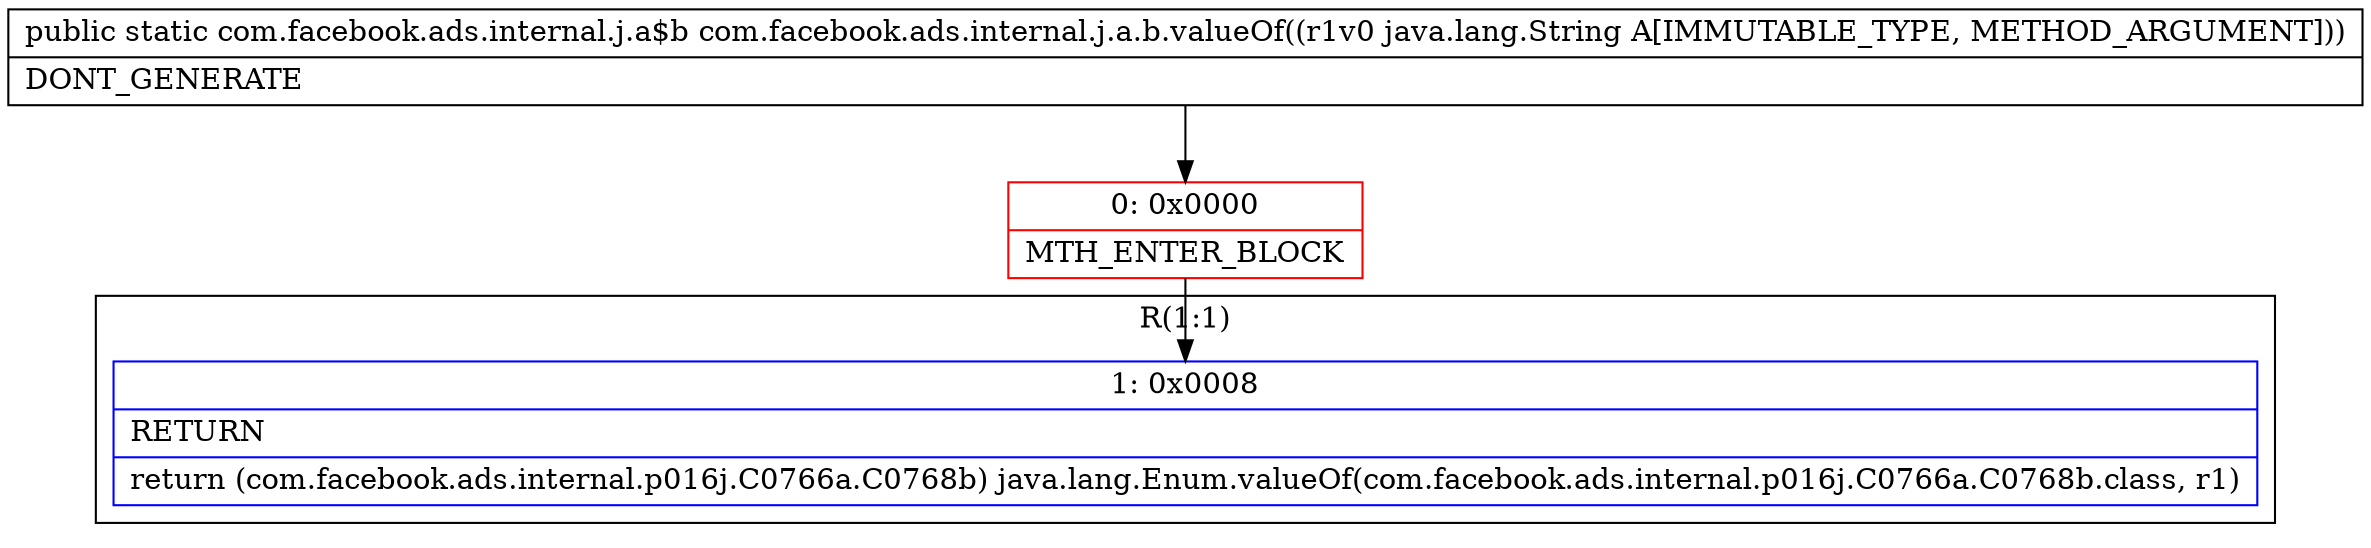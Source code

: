 digraph "CFG forcom.facebook.ads.internal.j.a.b.valueOf(Ljava\/lang\/String;)Lcom\/facebook\/ads\/internal\/j\/a$b;" {
subgraph cluster_Region_1223056538 {
label = "R(1:1)";
node [shape=record,color=blue];
Node_1 [shape=record,label="{1\:\ 0x0008|RETURN\l|return (com.facebook.ads.internal.p016j.C0766a.C0768b) java.lang.Enum.valueOf(com.facebook.ads.internal.p016j.C0766a.C0768b.class, r1)\l}"];
}
Node_0 [shape=record,color=red,label="{0\:\ 0x0000|MTH_ENTER_BLOCK\l}"];
MethodNode[shape=record,label="{public static com.facebook.ads.internal.j.a$b com.facebook.ads.internal.j.a.b.valueOf((r1v0 java.lang.String A[IMMUTABLE_TYPE, METHOD_ARGUMENT]))  | DONT_GENERATE\l}"];
MethodNode -> Node_0;
Node_0 -> Node_1;
}

